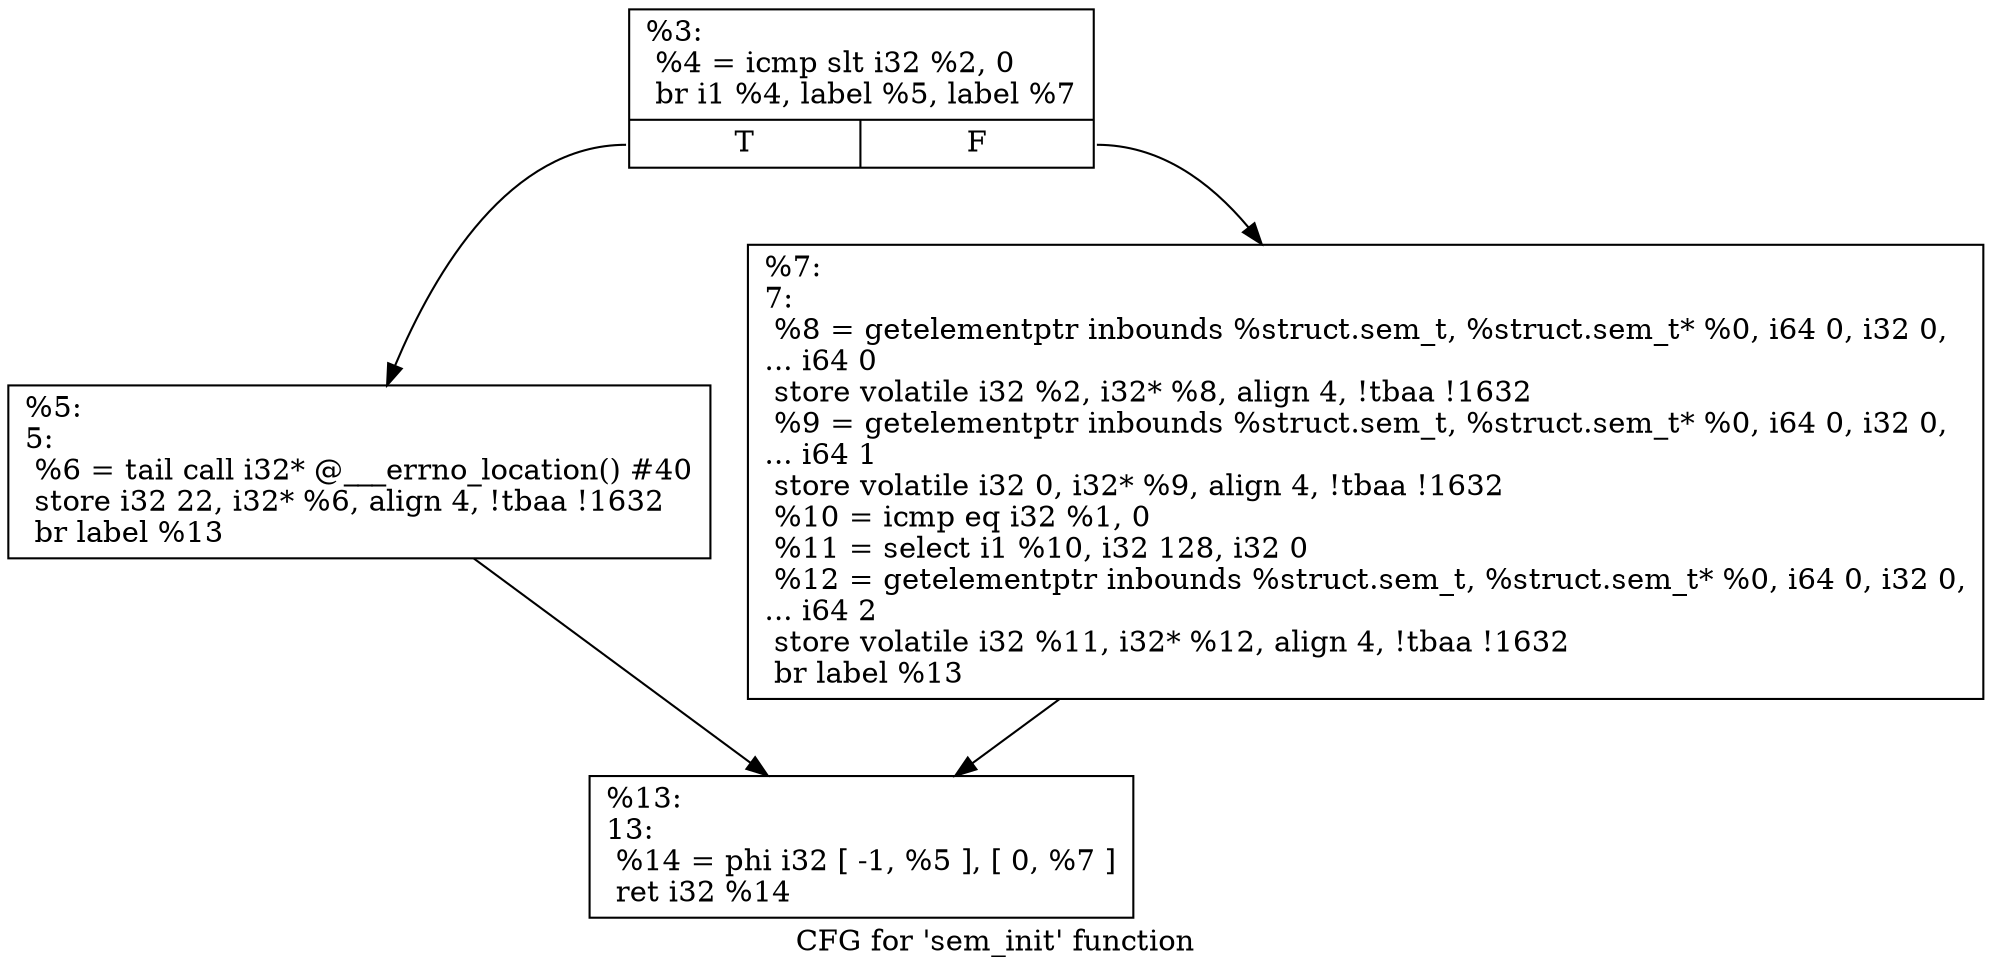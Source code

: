 digraph "CFG for 'sem_init' function" {
	label="CFG for 'sem_init' function";

	Node0x1687940 [shape=record,label="{%3:\l  %4 = icmp slt i32 %2, 0\l  br i1 %4, label %5, label %7\l|{<s0>T|<s1>F}}"];
	Node0x1687940:s0 -> Node0x1687a10;
	Node0x1687940:s1 -> Node0x1687a60;
	Node0x1687a10 [shape=record,label="{%5:\l5:                                                \l  %6 = tail call i32* @___errno_location() #40\l  store i32 22, i32* %6, align 4, !tbaa !1632\l  br label %13\l}"];
	Node0x1687a10 -> Node0x1687ab0;
	Node0x1687a60 [shape=record,label="{%7:\l7:                                                \l  %8 = getelementptr inbounds %struct.sem_t, %struct.sem_t* %0, i64 0, i32 0,\l... i64 0\l  store volatile i32 %2, i32* %8, align 4, !tbaa !1632\l  %9 = getelementptr inbounds %struct.sem_t, %struct.sem_t* %0, i64 0, i32 0,\l... i64 1\l  store volatile i32 0, i32* %9, align 4, !tbaa !1632\l  %10 = icmp eq i32 %1, 0\l  %11 = select i1 %10, i32 128, i32 0\l  %12 = getelementptr inbounds %struct.sem_t, %struct.sem_t* %0, i64 0, i32 0,\l... i64 2\l  store volatile i32 %11, i32* %12, align 4, !tbaa !1632\l  br label %13\l}"];
	Node0x1687a60 -> Node0x1687ab0;
	Node0x1687ab0 [shape=record,label="{%13:\l13:                                               \l  %14 = phi i32 [ -1, %5 ], [ 0, %7 ]\l  ret i32 %14\l}"];
}
